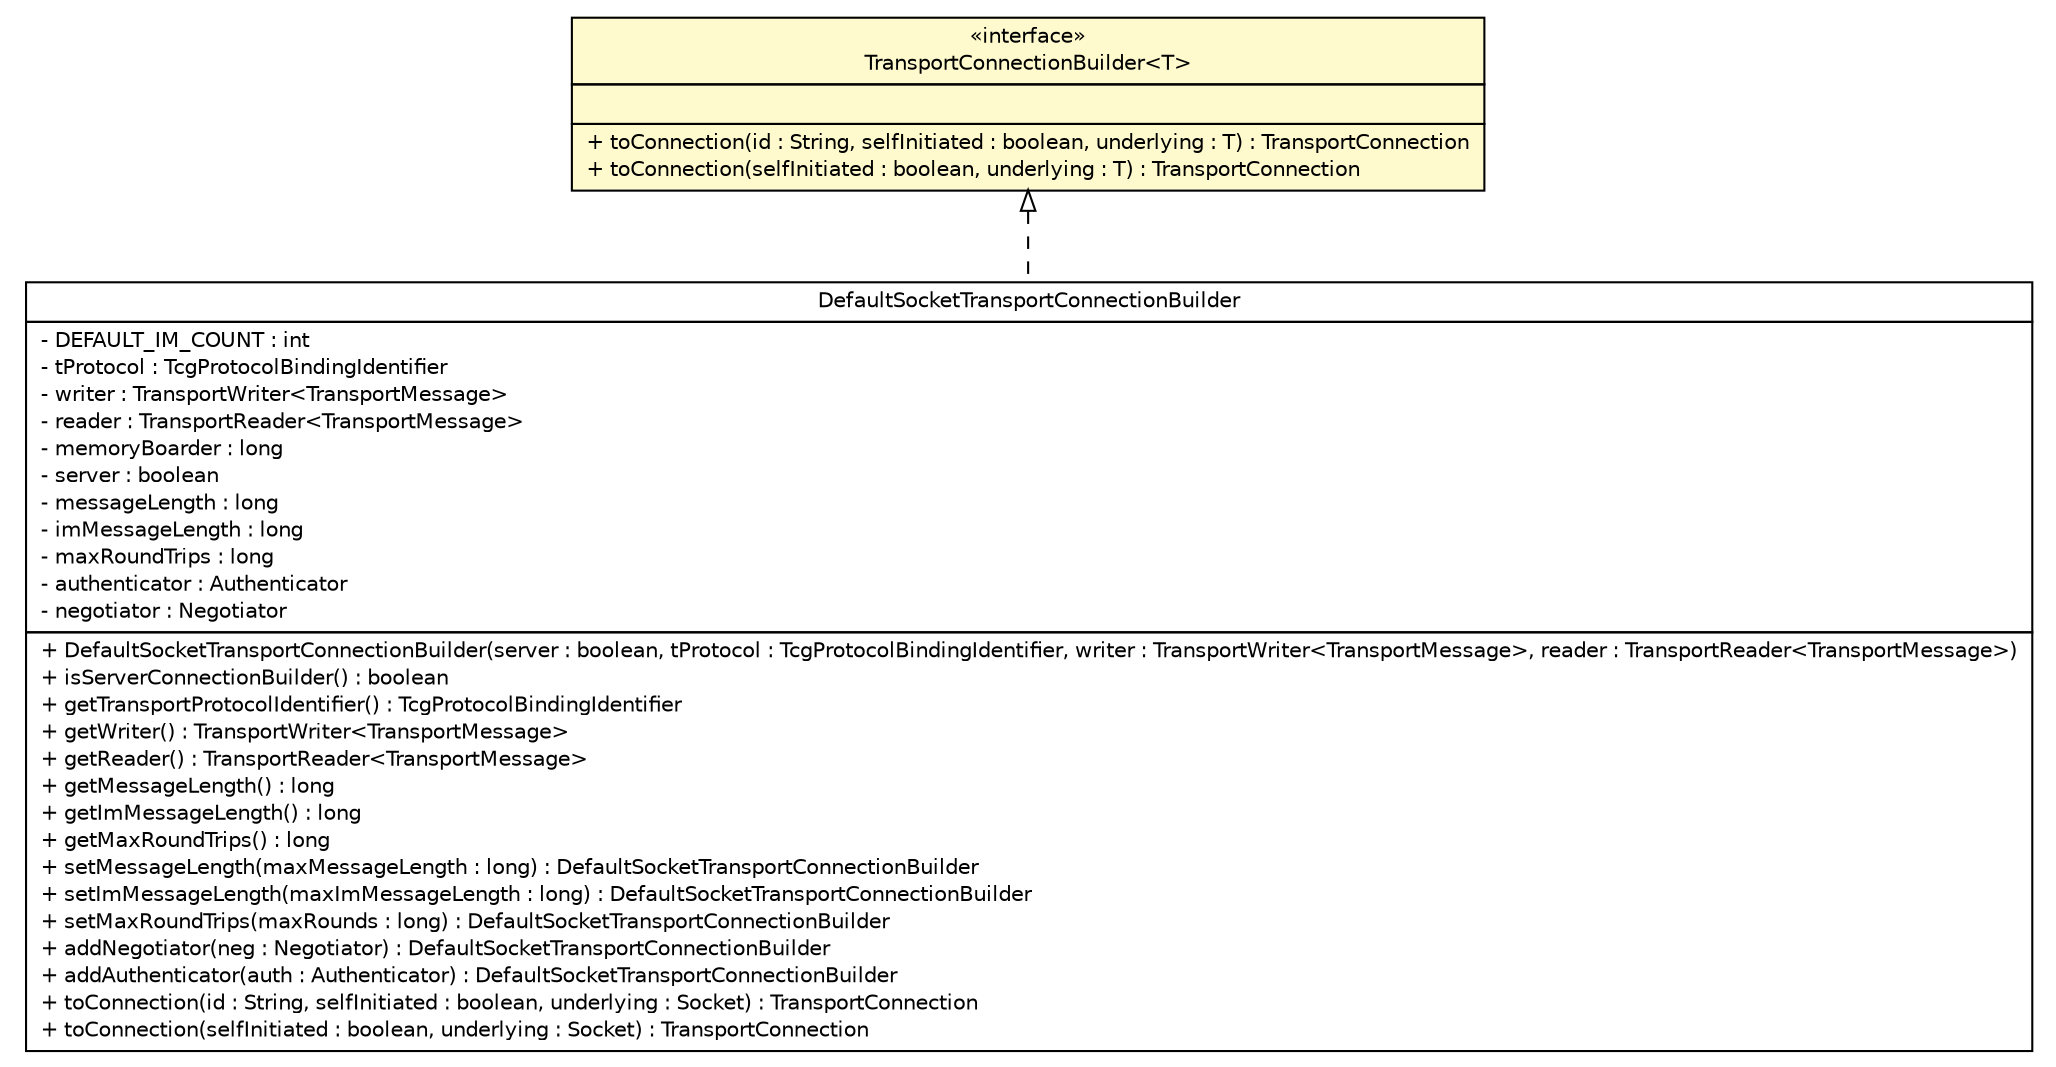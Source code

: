 #!/usr/local/bin/dot
#
# Class diagram 
# Generated by UMLGraph version R5_6 (http://www.umlgraph.org/)
#

digraph G {
	edge [fontname="Helvetica",fontsize=10,labelfontname="Helvetica",labelfontsize=10];
	node [fontname="Helvetica",fontsize=10,shape=plaintext];
	nodesep=0.25;
	ranksep=0.5;
	// de.hsbremen.tc.tnc.transport.TransportConnectionBuilder<T>
	c1240 [label=<<table title="de.hsbremen.tc.tnc.transport.TransportConnectionBuilder" border="0" cellborder="1" cellspacing="0" cellpadding="2" port="p" bgcolor="lemonChiffon" href="./TransportConnectionBuilder.html">
		<tr><td><table border="0" cellspacing="0" cellpadding="1">
<tr><td align="center" balign="center"> &#171;interface&#187; </td></tr>
<tr><td align="center" balign="center"> TransportConnectionBuilder&lt;T&gt; </td></tr>
		</table></td></tr>
		<tr><td><table border="0" cellspacing="0" cellpadding="1">
<tr><td align="left" balign="left">  </td></tr>
		</table></td></tr>
		<tr><td><table border="0" cellspacing="0" cellpadding="1">
<tr><td align="left" balign="left"> + toConnection(id : String, selfInitiated : boolean, underlying : T) : TransportConnection </td></tr>
<tr><td align="left" balign="left"> + toConnection(selfInitiated : boolean, underlying : T) : TransportConnection </td></tr>
		</table></td></tr>
		</table>>, URL="./TransportConnectionBuilder.html", fontname="Helvetica", fontcolor="black", fontsize=10.0];
	// org.ietf.nea.pt.socket.simple.DefaultSocketTransportConnectionBuilder
	c1252 [label=<<table title="org.ietf.nea.pt.socket.simple.DefaultSocketTransportConnectionBuilder" border="0" cellborder="1" cellspacing="0" cellpadding="2" port="p" href="../../../../../org/ietf/nea/pt/socket/simple/DefaultSocketTransportConnectionBuilder.html">
		<tr><td><table border="0" cellspacing="0" cellpadding="1">
<tr><td align="center" balign="center"> DefaultSocketTransportConnectionBuilder </td></tr>
		</table></td></tr>
		<tr><td><table border="0" cellspacing="0" cellpadding="1">
<tr><td align="left" balign="left"> - DEFAULT_IM_COUNT : int </td></tr>
<tr><td align="left" balign="left"> - tProtocol : TcgProtocolBindingIdentifier </td></tr>
<tr><td align="left" balign="left"> - writer : TransportWriter&lt;TransportMessage&gt; </td></tr>
<tr><td align="left" balign="left"> - reader : TransportReader&lt;TransportMessage&gt; </td></tr>
<tr><td align="left" balign="left"> - memoryBoarder : long </td></tr>
<tr><td align="left" balign="left"> - server : boolean </td></tr>
<tr><td align="left" balign="left"> - messageLength : long </td></tr>
<tr><td align="left" balign="left"> - imMessageLength : long </td></tr>
<tr><td align="left" balign="left"> - maxRoundTrips : long </td></tr>
<tr><td align="left" balign="left"> - authenticator : Authenticator </td></tr>
<tr><td align="left" balign="left"> - negotiator : Negotiator </td></tr>
		</table></td></tr>
		<tr><td><table border="0" cellspacing="0" cellpadding="1">
<tr><td align="left" balign="left"> + DefaultSocketTransportConnectionBuilder(server : boolean, tProtocol : TcgProtocolBindingIdentifier, writer : TransportWriter&lt;TransportMessage&gt;, reader : TransportReader&lt;TransportMessage&gt;) </td></tr>
<tr><td align="left" balign="left"> + isServerConnectionBuilder() : boolean </td></tr>
<tr><td align="left" balign="left"> + getTransportProtocolIdentifier() : TcgProtocolBindingIdentifier </td></tr>
<tr><td align="left" balign="left"> + getWriter() : TransportWriter&lt;TransportMessage&gt; </td></tr>
<tr><td align="left" balign="left"> + getReader() : TransportReader&lt;TransportMessage&gt; </td></tr>
<tr><td align="left" balign="left"> + getMessageLength() : long </td></tr>
<tr><td align="left" balign="left"> + getImMessageLength() : long </td></tr>
<tr><td align="left" balign="left"> + getMaxRoundTrips() : long </td></tr>
<tr><td align="left" balign="left"> + setMessageLength(maxMessageLength : long) : DefaultSocketTransportConnectionBuilder </td></tr>
<tr><td align="left" balign="left"> + setImMessageLength(maxImMessageLength : long) : DefaultSocketTransportConnectionBuilder </td></tr>
<tr><td align="left" balign="left"> + setMaxRoundTrips(maxRounds : long) : DefaultSocketTransportConnectionBuilder </td></tr>
<tr><td align="left" balign="left"> + addNegotiator(neg : Negotiator) : DefaultSocketTransportConnectionBuilder </td></tr>
<tr><td align="left" balign="left"> + addAuthenticator(auth : Authenticator) : DefaultSocketTransportConnectionBuilder </td></tr>
<tr><td align="left" balign="left"> + toConnection(id : String, selfInitiated : boolean, underlying : Socket) : TransportConnection </td></tr>
<tr><td align="left" balign="left"> + toConnection(selfInitiated : boolean, underlying : Socket) : TransportConnection </td></tr>
		</table></td></tr>
		</table>>, URL="../../../../../org/ietf/nea/pt/socket/simple/DefaultSocketTransportConnectionBuilder.html", fontname="Helvetica", fontcolor="black", fontsize=10.0];
	//org.ietf.nea.pt.socket.simple.DefaultSocketTransportConnectionBuilder implements de.hsbremen.tc.tnc.transport.TransportConnectionBuilder<T>
	c1240:p -> c1252:p [dir=back,arrowtail=empty,style=dashed];
}

